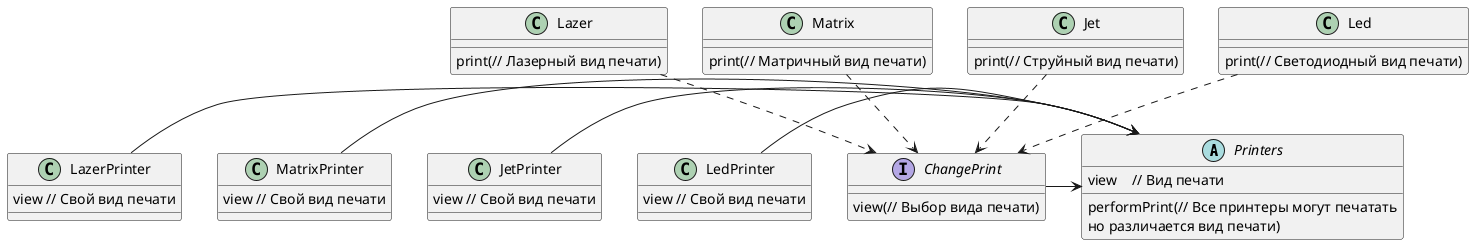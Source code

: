 @startuml
abstract class Printers{
performPrint(// Все принтеры могут печатать\nно различается вид печати)
view    // Вид печати
}

class LazerPrinter{
view // Свой вид печати
}
class MatrixPrinter{
view // Свой вид печати
}
class JetPrinter{
view // Свой вид печати
}
class LedPrinter{
view // Свой вид печати
}

interface ChangePrint{
view(// Выбор вида печати)
}

class Lazer{
print(// Лазерный вид печати)
}
class Matrix{
print(// Матричный вид печати)
}
class Jet{
print(// Струйный вид печати)
}
class Led{
print(// Светодиодный вид печати)
}

LazerPrinter -> Printers
MatrixPrinter -> Printers
JetPrinter -> Printers
LedPrinter -> Printers
Lazer ..> ChangePrint
Matrix ..> ChangePrint
Jet ..> ChangePrint
Led ..> ChangePrint
ChangePrint -> Printers
@enduml